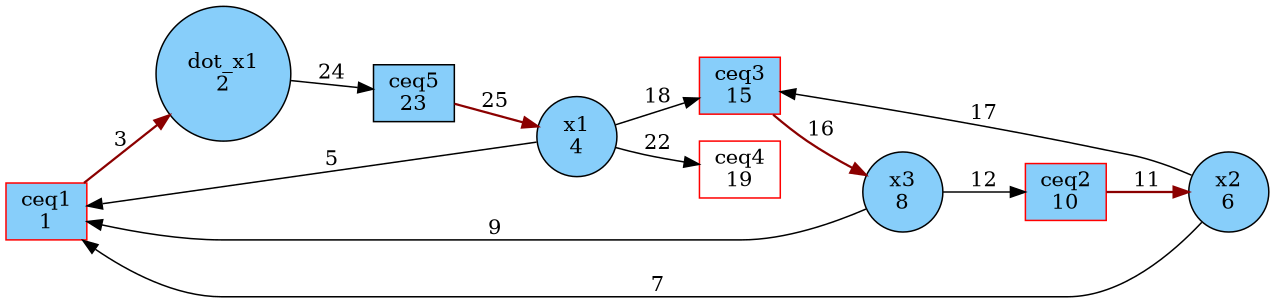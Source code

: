digraph G {
rankdir = LR;
size ="8.5"
node [shape = box, color = red, fillcolor = lightskyblue, style = filled, label="ceq1
1"]; ceq1;
node [shape = box, color = red, fillcolor = lightskyblue, style = filled, label="ceq2
10"]; ceq2;
node [shape = box, color = red, fillcolor = lightskyblue, style = filled, label="ceq3
15"]; ceq3;
node [shape = box, color = red, fillcolor = white, style = filled, label="ceq4
19"]; ceq4;
node [shape = box, color = black, fillcolor = lightskyblue, style = filled, label="ceq5
23"]; ceq5;
node [shape = circle, color = black, fillcolor = lightskyblue, style = filled, label="dot_x1
2"]; dot_x1;
node [shape = circle, color = black, fillcolor = lightskyblue, style = filled, label="x1
4"]; x1;
node [shape = circle, color = black, fillcolor = lightskyblue, style = filled, label="x2
6"]; x2;
node [shape = circle, color = black, fillcolor = lightskyblue, style = filled, label="x3
8"]; x3;
ceq1 -> dot_x1 [penwidth = 1.5, label = "3", color = red4 ];
x1 -> ceq1 [penwidth = 1, label = "5"];
x2 -> ceq1 [penwidth = 1, label = "7"];
x3 -> ceq1 [penwidth = 1, label = "9"];
ceq2 -> x2 [penwidth = 1.5, label = "11", color = red4 ];
x3 -> ceq2 [penwidth = 1, label = "12"];
ceq3 -> x3 [penwidth = 1.5, label = "16", color = red4 ];
x2 -> ceq3 [penwidth = 1, label = "17"];
x1 -> ceq3 [penwidth = 1, label = "18"];
x1 -> ceq4 [penwidth = 1, label = "22"];
dot_x1 -> ceq5 [penwidth = 1, label = "24"];
ceq5 -> x1 [penwidth = 1.5, label = "25", color = red4 ];
}
